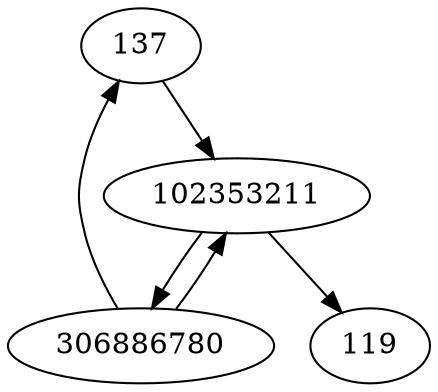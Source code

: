 strict digraph  {
137;
102353211;
306886780;
119;
137 -> 102353211;
102353211 -> 119;
102353211 -> 306886780;
306886780 -> 102353211;
306886780 -> 137;
}
